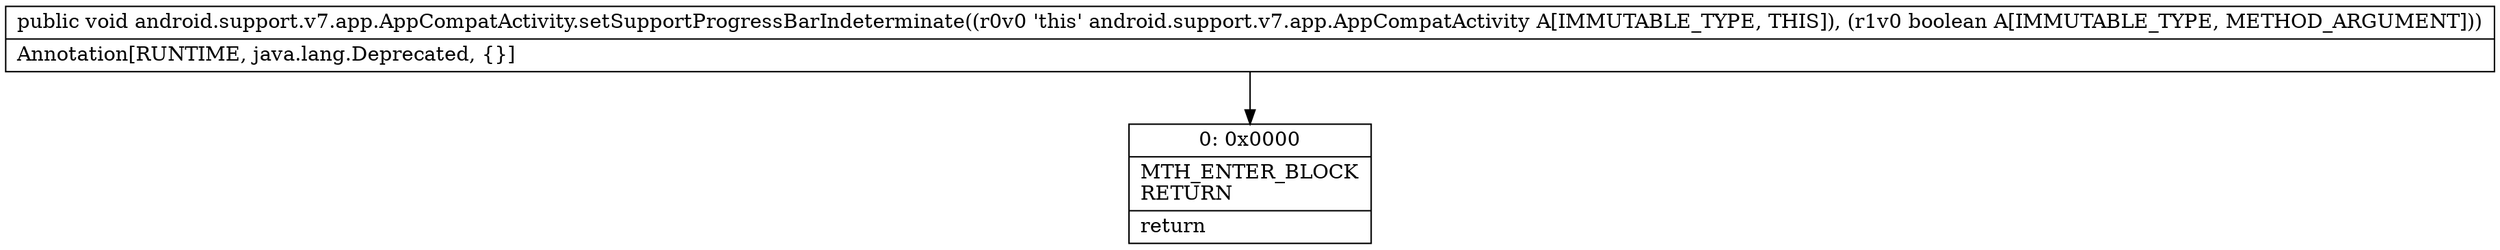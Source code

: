 digraph "CFG forandroid.support.v7.app.AppCompatActivity.setSupportProgressBarIndeterminate(Z)V" {
Node_0 [shape=record,label="{0\:\ 0x0000|MTH_ENTER_BLOCK\lRETURN\l|return\l}"];
MethodNode[shape=record,label="{public void android.support.v7.app.AppCompatActivity.setSupportProgressBarIndeterminate((r0v0 'this' android.support.v7.app.AppCompatActivity A[IMMUTABLE_TYPE, THIS]), (r1v0 boolean A[IMMUTABLE_TYPE, METHOD_ARGUMENT]))  | Annotation[RUNTIME, java.lang.Deprecated, \{\}]\l}"];
MethodNode -> Node_0;
}

